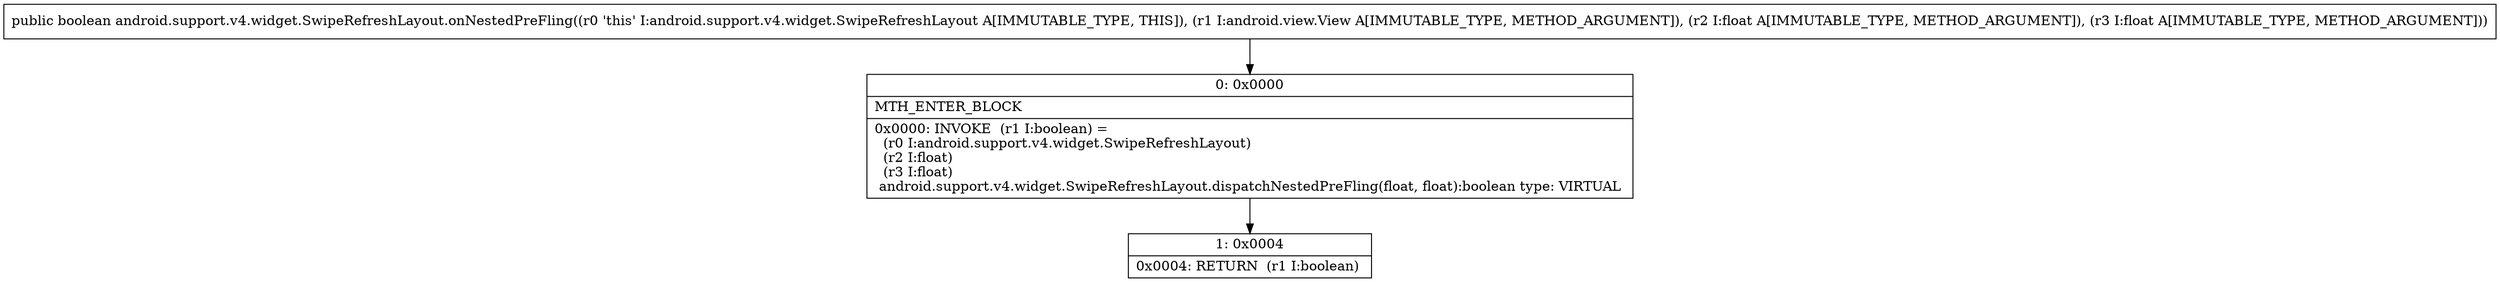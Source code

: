 digraph "CFG forandroid.support.v4.widget.SwipeRefreshLayout.onNestedPreFling(Landroid\/view\/View;FF)Z" {
Node_0 [shape=record,label="{0\:\ 0x0000|MTH_ENTER_BLOCK\l|0x0000: INVOKE  (r1 I:boolean) = \l  (r0 I:android.support.v4.widget.SwipeRefreshLayout)\l  (r2 I:float)\l  (r3 I:float)\l android.support.v4.widget.SwipeRefreshLayout.dispatchNestedPreFling(float, float):boolean type: VIRTUAL \l}"];
Node_1 [shape=record,label="{1\:\ 0x0004|0x0004: RETURN  (r1 I:boolean) \l}"];
MethodNode[shape=record,label="{public boolean android.support.v4.widget.SwipeRefreshLayout.onNestedPreFling((r0 'this' I:android.support.v4.widget.SwipeRefreshLayout A[IMMUTABLE_TYPE, THIS]), (r1 I:android.view.View A[IMMUTABLE_TYPE, METHOD_ARGUMENT]), (r2 I:float A[IMMUTABLE_TYPE, METHOD_ARGUMENT]), (r3 I:float A[IMMUTABLE_TYPE, METHOD_ARGUMENT])) }"];
MethodNode -> Node_0;
Node_0 -> Node_1;
}

